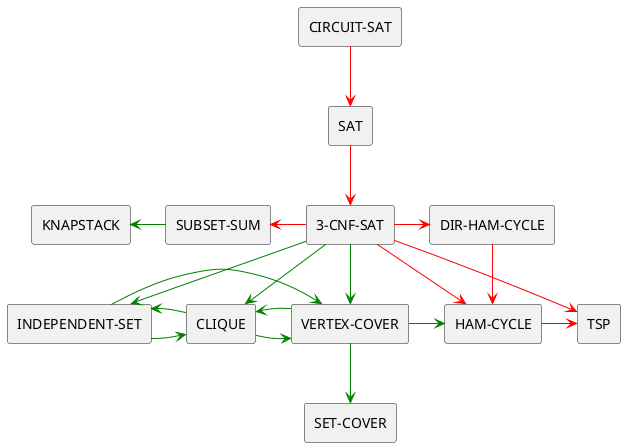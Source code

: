 @startuml
rectangle "CIRCUIT-SAT" as CIRCUIT_SAT
rectangle SAT 
rectangle "3-CNF-SAT" as 3_CNF_SAT 
rectangle "CLIQUE" as CLIQUE
rectangle "VERTEX-COVER" as VERTEX_COVER
rectangle "HAM-CYCLE" as HAM_CYCLE
rectangle "SUBSET-SUM" as SUBSET_SUM
rectangle "SET-COVER" as SET_COVER
rectangle "TSP" as TSP
rectangle "INDEPENDENT-SET" as INDEPENDENT_SET
rectangle "DIR-HAM-CYCLE" as DIR_HAM_CYCLE
rectangle "KNAPSTACK" as KNAPSTACK

CIRCUIT_SAT -down-> SAT #red
SAT -down-> 3_CNF_SAT  #red
3_CNF_SAT-> CLIQUE #green
SUBSET_SUM <- 3_CNF_SAT #red
KNAPSTACK <- SUBSET_SUM #green
CLIQUE -> VERTEX_COVER #green
CLIQUE <- VERTEX_COVER #green
INDEPENDENT_SET -> CLIQUE #green
INDEPENDENT_SET <- CLIQUE #green
VERTEX_COVER -> HAM_CYCLE #green
VERTEX_COVER -down-> SET_COVER #green
HAM_CYCLE -> TSP #red
3_CNF_SAT -> HAM_CYCLE  #red
3_CNF_SAT -> VERTEX_COVER  #green
3_CNF_SAT -> TSP  #red
3_CNF_SAT -down-> INDEPENDENT_SET #green
INDEPENDENT_SET -> VERTEX_COVER #green
3_CNF_SAT -> DIR_HAM_CYCLE #red
DIR_HAM_CYCLE -> HAM_CYCLE #red
@enduml
